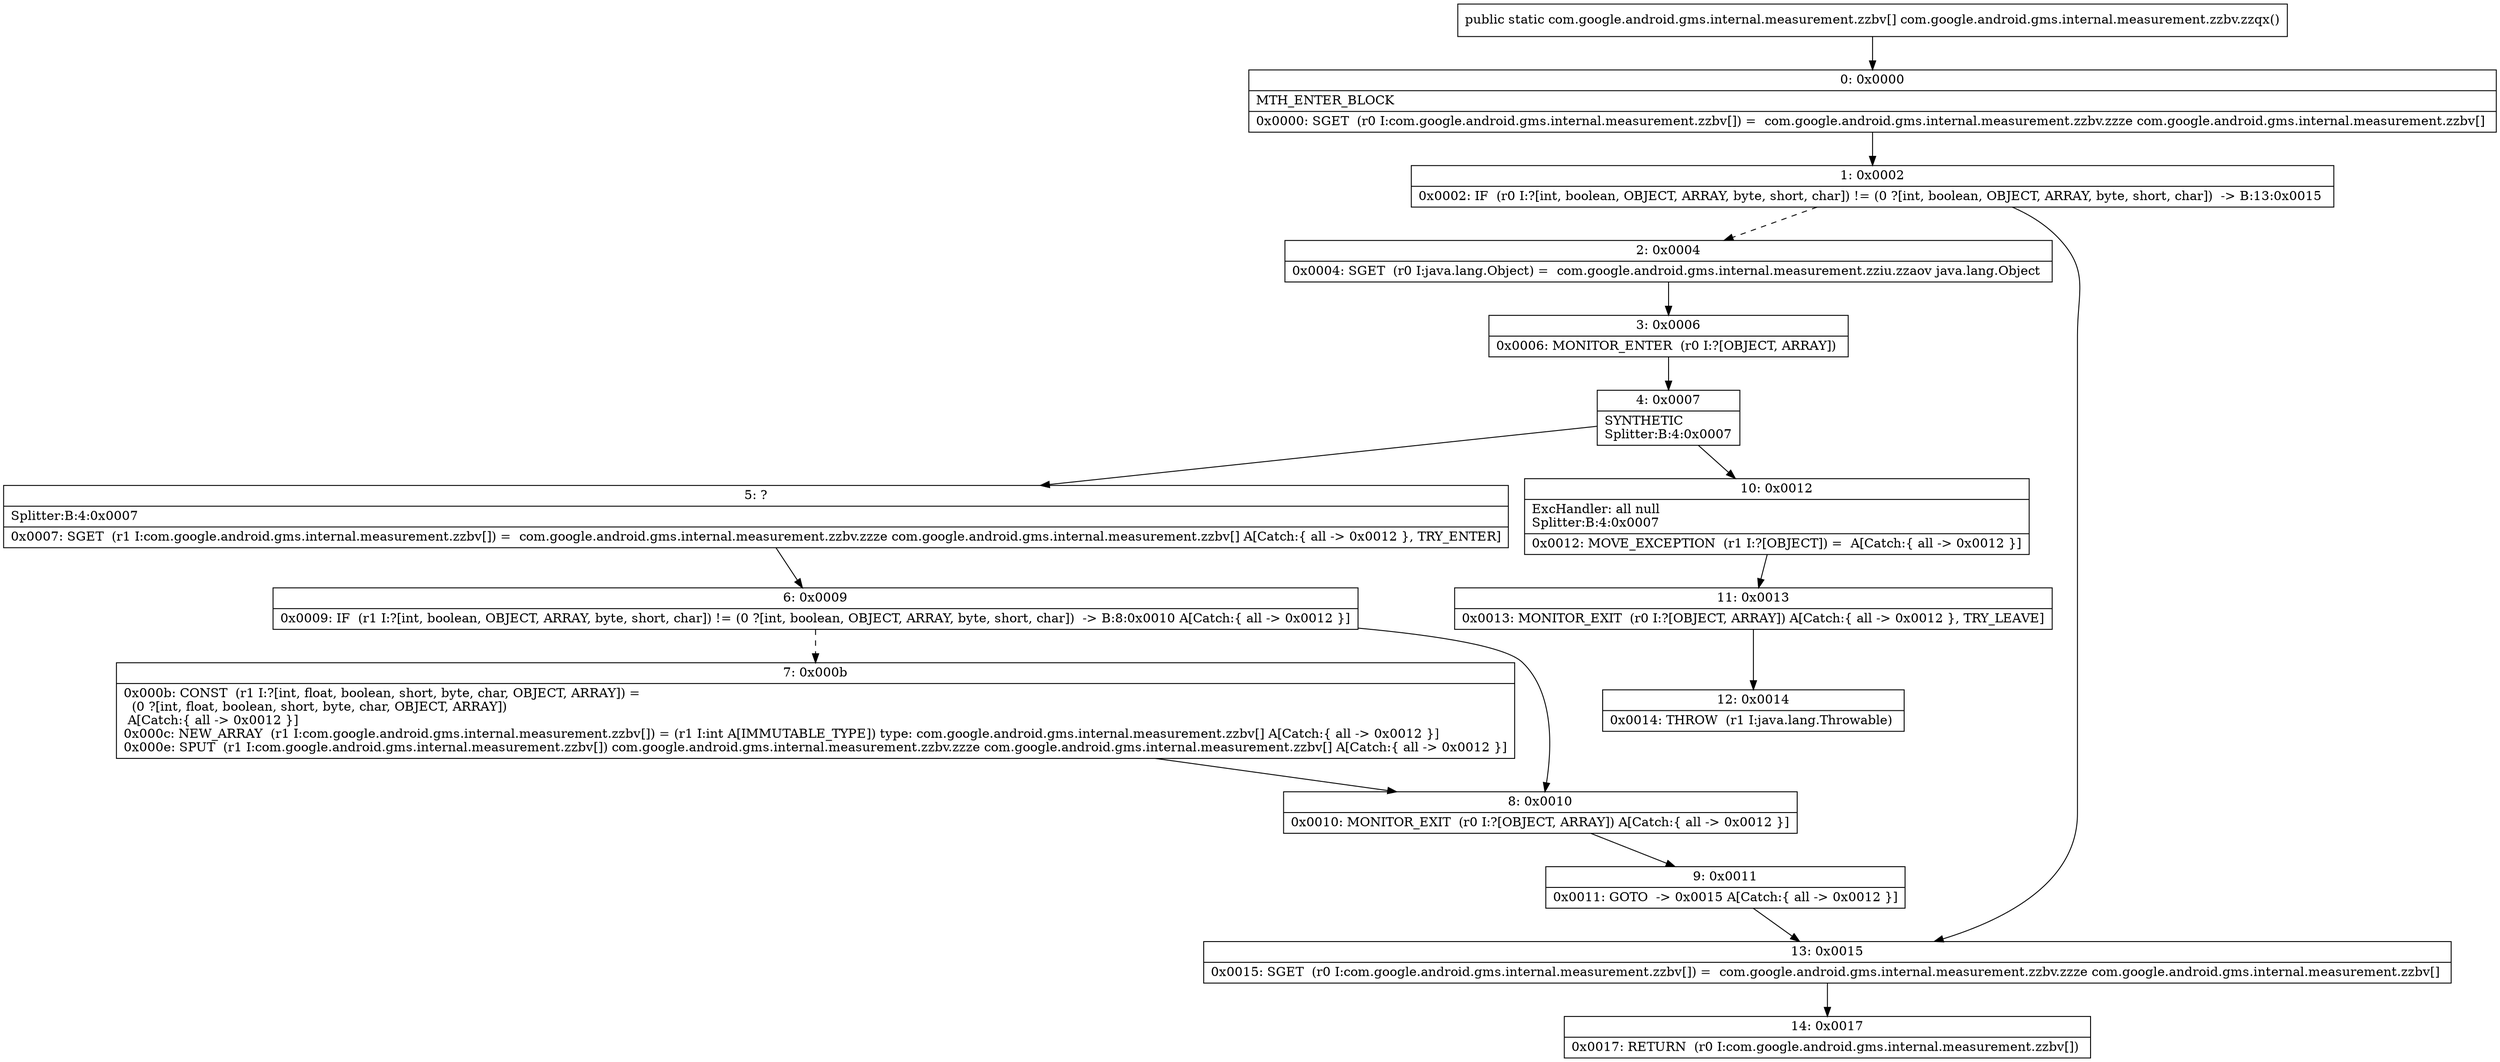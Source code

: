 digraph "CFG forcom.google.android.gms.internal.measurement.zzbv.zzqx()[Lcom\/google\/android\/gms\/internal\/measurement\/zzbv;" {
Node_0 [shape=record,label="{0\:\ 0x0000|MTH_ENTER_BLOCK\l|0x0000: SGET  (r0 I:com.google.android.gms.internal.measurement.zzbv[]) =  com.google.android.gms.internal.measurement.zzbv.zzze com.google.android.gms.internal.measurement.zzbv[] \l}"];
Node_1 [shape=record,label="{1\:\ 0x0002|0x0002: IF  (r0 I:?[int, boolean, OBJECT, ARRAY, byte, short, char]) != (0 ?[int, boolean, OBJECT, ARRAY, byte, short, char])  \-\> B:13:0x0015 \l}"];
Node_2 [shape=record,label="{2\:\ 0x0004|0x0004: SGET  (r0 I:java.lang.Object) =  com.google.android.gms.internal.measurement.zziu.zzaov java.lang.Object \l}"];
Node_3 [shape=record,label="{3\:\ 0x0006|0x0006: MONITOR_ENTER  (r0 I:?[OBJECT, ARRAY]) \l}"];
Node_4 [shape=record,label="{4\:\ 0x0007|SYNTHETIC\lSplitter:B:4:0x0007\l}"];
Node_5 [shape=record,label="{5\:\ ?|Splitter:B:4:0x0007\l|0x0007: SGET  (r1 I:com.google.android.gms.internal.measurement.zzbv[]) =  com.google.android.gms.internal.measurement.zzbv.zzze com.google.android.gms.internal.measurement.zzbv[] A[Catch:\{ all \-\> 0x0012 \}, TRY_ENTER]\l}"];
Node_6 [shape=record,label="{6\:\ 0x0009|0x0009: IF  (r1 I:?[int, boolean, OBJECT, ARRAY, byte, short, char]) != (0 ?[int, boolean, OBJECT, ARRAY, byte, short, char])  \-\> B:8:0x0010 A[Catch:\{ all \-\> 0x0012 \}]\l}"];
Node_7 [shape=record,label="{7\:\ 0x000b|0x000b: CONST  (r1 I:?[int, float, boolean, short, byte, char, OBJECT, ARRAY]) = \l  (0 ?[int, float, boolean, short, byte, char, OBJECT, ARRAY])\l A[Catch:\{ all \-\> 0x0012 \}]\l0x000c: NEW_ARRAY  (r1 I:com.google.android.gms.internal.measurement.zzbv[]) = (r1 I:int A[IMMUTABLE_TYPE]) type: com.google.android.gms.internal.measurement.zzbv[] A[Catch:\{ all \-\> 0x0012 \}]\l0x000e: SPUT  (r1 I:com.google.android.gms.internal.measurement.zzbv[]) com.google.android.gms.internal.measurement.zzbv.zzze com.google.android.gms.internal.measurement.zzbv[] A[Catch:\{ all \-\> 0x0012 \}]\l}"];
Node_8 [shape=record,label="{8\:\ 0x0010|0x0010: MONITOR_EXIT  (r0 I:?[OBJECT, ARRAY]) A[Catch:\{ all \-\> 0x0012 \}]\l}"];
Node_9 [shape=record,label="{9\:\ 0x0011|0x0011: GOTO  \-\> 0x0015 A[Catch:\{ all \-\> 0x0012 \}]\l}"];
Node_10 [shape=record,label="{10\:\ 0x0012|ExcHandler: all null\lSplitter:B:4:0x0007\l|0x0012: MOVE_EXCEPTION  (r1 I:?[OBJECT]) =  A[Catch:\{ all \-\> 0x0012 \}]\l}"];
Node_11 [shape=record,label="{11\:\ 0x0013|0x0013: MONITOR_EXIT  (r0 I:?[OBJECT, ARRAY]) A[Catch:\{ all \-\> 0x0012 \}, TRY_LEAVE]\l}"];
Node_12 [shape=record,label="{12\:\ 0x0014|0x0014: THROW  (r1 I:java.lang.Throwable) \l}"];
Node_13 [shape=record,label="{13\:\ 0x0015|0x0015: SGET  (r0 I:com.google.android.gms.internal.measurement.zzbv[]) =  com.google.android.gms.internal.measurement.zzbv.zzze com.google.android.gms.internal.measurement.zzbv[] \l}"];
Node_14 [shape=record,label="{14\:\ 0x0017|0x0017: RETURN  (r0 I:com.google.android.gms.internal.measurement.zzbv[]) \l}"];
MethodNode[shape=record,label="{public static com.google.android.gms.internal.measurement.zzbv[] com.google.android.gms.internal.measurement.zzbv.zzqx() }"];
MethodNode -> Node_0;
Node_0 -> Node_1;
Node_1 -> Node_2[style=dashed];
Node_1 -> Node_13;
Node_2 -> Node_3;
Node_3 -> Node_4;
Node_4 -> Node_5;
Node_4 -> Node_10;
Node_5 -> Node_6;
Node_6 -> Node_7[style=dashed];
Node_6 -> Node_8;
Node_7 -> Node_8;
Node_8 -> Node_9;
Node_9 -> Node_13;
Node_10 -> Node_11;
Node_11 -> Node_12;
Node_13 -> Node_14;
}

